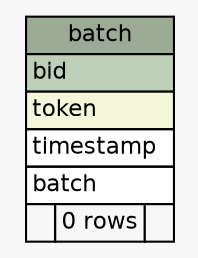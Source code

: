// dot 2.30.1 on Mac OS X 10.8.3
// SchemaSpy rev 590
digraph "batch" {
  graph [
    rankdir="RL"
    bgcolor="#f7f7f7"
    nodesep="0.18"
    ranksep="0.46"
    fontname="Helvetica"
    fontsize="11"
  ];
  node [
    fontname="Helvetica"
    fontsize="11"
    shape="plaintext"
  ];
  edge [
    arrowsize="0.8"
  ];
  "batch" [
    label=<
    <TABLE BORDER="0" CELLBORDER="1" CELLSPACING="0" BGCOLOR="#ffffff">
      <TR><TD COLSPAN="3" BGCOLOR="#9bab96" ALIGN="CENTER">batch</TD></TR>
      <TR><TD PORT="bid" COLSPAN="3" BGCOLOR="#bed1b8" ALIGN="LEFT">bid</TD></TR>
      <TR><TD PORT="token" COLSPAN="3" BGCOLOR="#f4f7da" ALIGN="LEFT">token</TD></TR>
      <TR><TD PORT="timestamp" COLSPAN="3" ALIGN="LEFT">timestamp</TD></TR>
      <TR><TD PORT="batch" COLSPAN="3" ALIGN="LEFT">batch</TD></TR>
      <TR><TD ALIGN="LEFT" BGCOLOR="#f7f7f7">  </TD><TD ALIGN="RIGHT" BGCOLOR="#f7f7f7">0 rows</TD><TD ALIGN="RIGHT" BGCOLOR="#f7f7f7">  </TD></TR>
    </TABLE>>
    URL="tables/batch.html"
    tooltip="batch"
  ];
}

